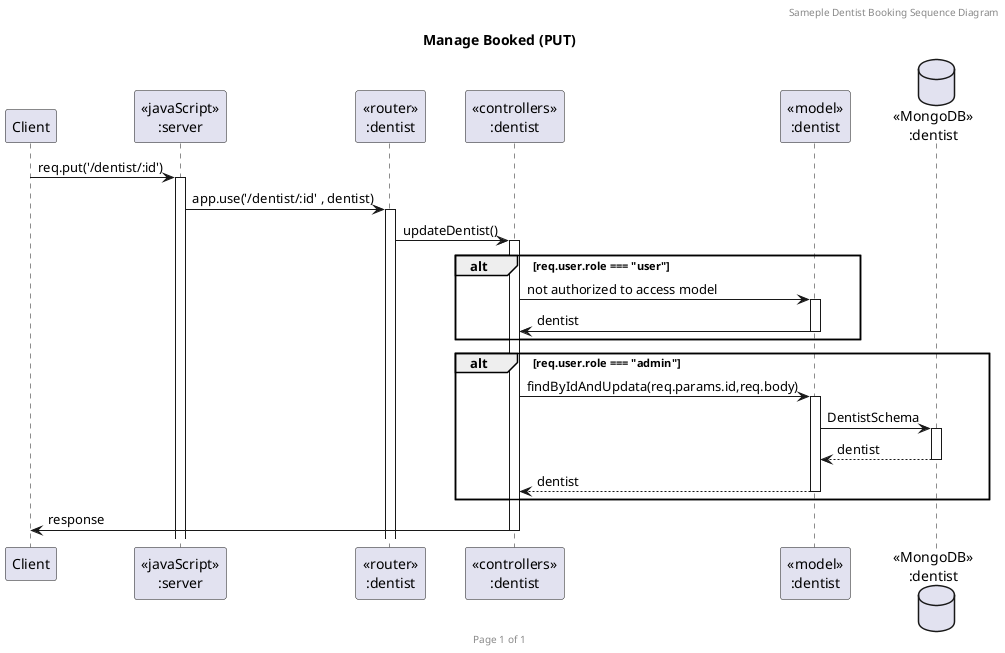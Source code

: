 @startuml Manage Dentist (PUT)

header Sameple Dentist Booking Sequence Diagram
footer Page %page% of %lastpage%
title "Manage Booked (PUT)"

participant "Client" as client
participant "<<javaScript>>\n:server" as server
participant "<<router>>\n:dentist" as routerDentist
participant "<<controllers>>\n:dentist" as controllersDentist
participant "<<model>>\n:dentist" as modelDentist
database "<<MongoDB>>\n:dentist" as DentistDatabase

client->server ++:req.put('/dentist/:id')
server->routerDentist ++:app.use('/dentist/:id' , dentist)
routerDentist -> controllersDentist ++:updateDentist()

alt req.user.role === "user"
    controllersDentist->modelDentist ++:not authorized to access model
    modelDentist -> controllersDentist --:dentist
end
alt req.user.role === "admin"
    controllersDentist->modelDentist ++:findByIdAndUpdata(req.params.id,req.body)
modelDentist ->DentistDatabase ++: DentistSchema
DentistDatabase --> modelDentist --: dentist
controllersDentist <-- modelDentist --:dentist
end
controllersDentist->client --:response

@enduml